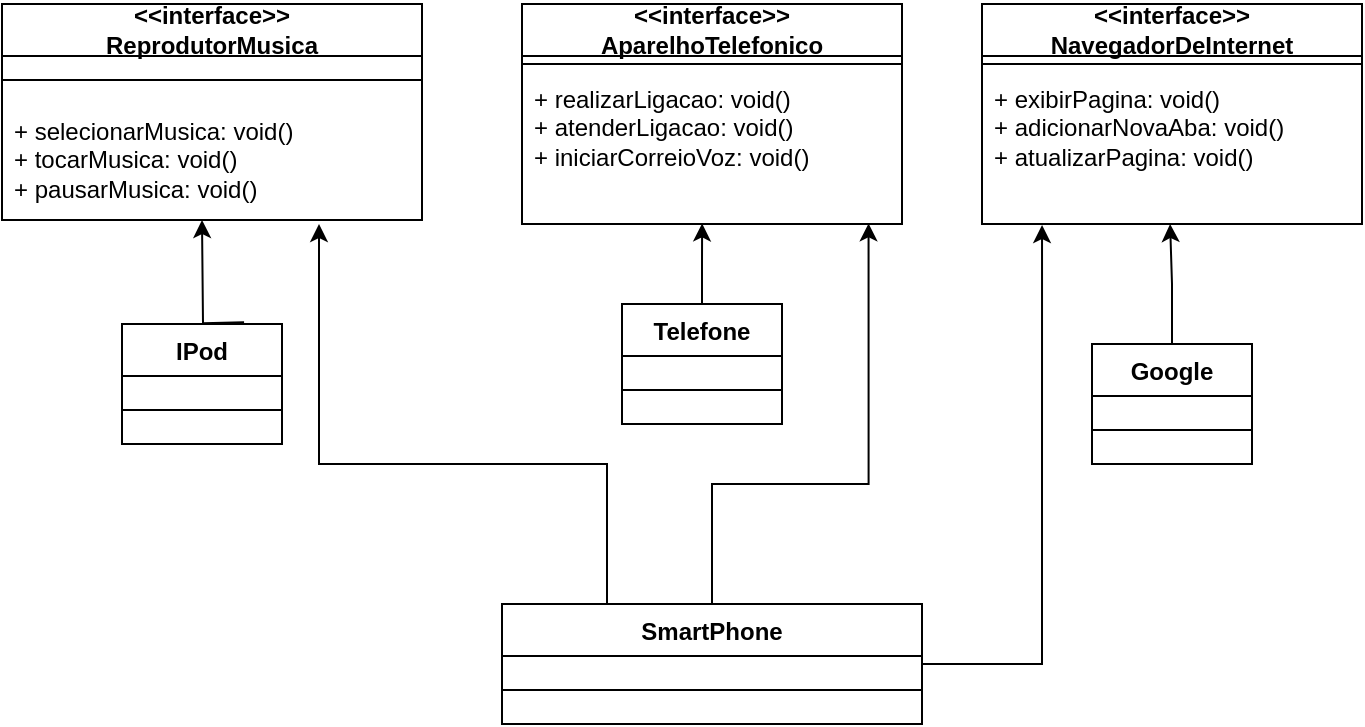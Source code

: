 <mxfile version="24.5.3" type="github">
  <diagram id="C5RBs43oDa-KdzZeNtuy" name="Page-1">
    <mxGraphModel dx="1195" dy="582" grid="1" gridSize="10" guides="1" tooltips="1" connect="1" arrows="1" fold="1" page="1" pageScale="1" pageWidth="827" pageHeight="1169" math="0" shadow="0">
      <root>
        <mxCell id="WIyWlLk6GJQsqaUBKTNV-0" />
        <mxCell id="WIyWlLk6GJQsqaUBKTNV-1" parent="WIyWlLk6GJQsqaUBKTNV-0" />
        <mxCell id="ENQ89kSXqirUxtNGe3qm-10" value="&lt;div&gt;&amp;lt;&amp;lt;interface&amp;gt;&amp;gt;&lt;/div&gt;&lt;div&gt;ReprodutorMusica&lt;/div&gt;" style="swimlane;fontStyle=1;align=center;verticalAlign=middle;childLayout=stackLayout;horizontal=1;startSize=26;horizontalStack=0;resizeParent=1;resizeParentMax=0;resizeLast=0;collapsible=1;marginBottom=0;whiteSpace=wrap;html=1;strokeWidth=1;perimeterSpacing=2;labelPosition=center;verticalLabelPosition=middle;" vertex="1" parent="WIyWlLk6GJQsqaUBKTNV-1">
          <mxGeometry x="90" y="80" width="210" height="108" as="geometry" />
        </mxCell>
        <mxCell id="ENQ89kSXqirUxtNGe3qm-12" value="" style="line;strokeWidth=1;fillColor=none;align=left;verticalAlign=middle;spacingTop=-1;spacingLeft=3;spacingRight=3;rotatable=0;labelPosition=right;points=[];portConstraint=eastwest;strokeColor=inherit;" vertex="1" parent="ENQ89kSXqirUxtNGe3qm-10">
          <mxGeometry y="26" width="210" height="24" as="geometry" />
        </mxCell>
        <mxCell id="ENQ89kSXqirUxtNGe3qm-13" value="&lt;div&gt;+ selecionarMusica: void()&lt;/div&gt;&lt;div&gt;+ tocarMusica: void()&lt;/div&gt;&lt;div&gt;+ pausarMusica: void()&lt;br&gt;&lt;/div&gt;" style="text;strokeColor=none;fillColor=none;align=left;verticalAlign=top;spacingLeft=4;spacingRight=4;overflow=hidden;rotatable=0;points=[[0,0.5],[1,0.5]];portConstraint=eastwest;whiteSpace=wrap;html=1;" vertex="1" parent="ENQ89kSXqirUxtNGe3qm-10">
          <mxGeometry y="50" width="210" height="58" as="geometry" />
        </mxCell>
        <mxCell id="ENQ89kSXqirUxtNGe3qm-14" value="&lt;div&gt;&amp;lt;&amp;lt;interface&amp;gt;&amp;gt;&lt;/div&gt;&lt;div&gt;AparelhoTelefonico&lt;/div&gt;" style="swimlane;fontStyle=1;align=center;verticalAlign=middle;childLayout=stackLayout;horizontal=1;startSize=26;horizontalStack=0;resizeParent=1;resizeParentMax=0;resizeLast=0;collapsible=1;marginBottom=0;whiteSpace=wrap;html=1;labelPosition=center;verticalLabelPosition=middle;" vertex="1" parent="WIyWlLk6GJQsqaUBKTNV-1">
          <mxGeometry x="350" y="80" width="190" height="110" as="geometry" />
        </mxCell>
        <mxCell id="ENQ89kSXqirUxtNGe3qm-15" value="" style="line;strokeWidth=1;fillColor=none;align=left;verticalAlign=middle;spacingTop=-1;spacingLeft=3;spacingRight=3;rotatable=0;labelPosition=right;points=[];portConstraint=eastwest;strokeColor=inherit;" vertex="1" parent="ENQ89kSXqirUxtNGe3qm-14">
          <mxGeometry y="26" width="190" height="8" as="geometry" />
        </mxCell>
        <mxCell id="ENQ89kSXqirUxtNGe3qm-16" value="&lt;div&gt;+ realizarLigacao: void()&lt;/div&gt;&lt;div&gt;+ atenderLigacao: void()&lt;/div&gt;&lt;div&gt;+ iniciarCorreioVoz: void()&lt;br&gt;&lt;/div&gt;" style="text;strokeColor=none;fillColor=none;align=left;verticalAlign=top;spacingLeft=4;spacingRight=4;overflow=hidden;rotatable=0;points=[[0,0.5],[1,0.5]];portConstraint=eastwest;whiteSpace=wrap;html=1;" vertex="1" parent="ENQ89kSXqirUxtNGe3qm-14">
          <mxGeometry y="34" width="190" height="76" as="geometry" />
        </mxCell>
        <mxCell id="ENQ89kSXqirUxtNGe3qm-17" value="&lt;div&gt;&amp;lt;&amp;lt;interface&amp;gt;&amp;gt;&lt;/div&gt;&lt;div&gt;NavegadorDeInternet&lt;/div&gt;" style="swimlane;fontStyle=1;align=center;verticalAlign=middle;childLayout=stackLayout;horizontal=1;startSize=26;horizontalStack=0;resizeParent=1;resizeParentMax=0;resizeLast=0;collapsible=1;marginBottom=0;whiteSpace=wrap;html=1;labelPosition=center;verticalLabelPosition=middle;" vertex="1" parent="WIyWlLk6GJQsqaUBKTNV-1">
          <mxGeometry x="580" y="80" width="190" height="110" as="geometry" />
        </mxCell>
        <mxCell id="ENQ89kSXqirUxtNGe3qm-18" value="" style="line;strokeWidth=1;fillColor=none;align=left;verticalAlign=middle;spacingTop=-1;spacingLeft=3;spacingRight=3;rotatable=0;labelPosition=right;points=[];portConstraint=eastwest;strokeColor=inherit;" vertex="1" parent="ENQ89kSXqirUxtNGe3qm-17">
          <mxGeometry y="26" width="190" height="8" as="geometry" />
        </mxCell>
        <mxCell id="ENQ89kSXqirUxtNGe3qm-19" value="&lt;div&gt;+ exibirPagina: void()&lt;/div&gt;&lt;div&gt;+ adicionarNovaAba: void()&lt;/div&gt;&lt;div&gt;+ atualizarPagina: void()&lt;br&gt;&lt;/div&gt;" style="text;strokeColor=none;fillColor=none;align=left;verticalAlign=top;spacingLeft=4;spacingRight=4;overflow=hidden;rotatable=0;points=[[0,0.5],[1,0.5]];portConstraint=eastwest;whiteSpace=wrap;html=1;" vertex="1" parent="ENQ89kSXqirUxtNGe3qm-17">
          <mxGeometry y="34" width="190" height="76" as="geometry" />
        </mxCell>
        <mxCell id="ENQ89kSXqirUxtNGe3qm-49" style="edgeStyle=orthogonalEdgeStyle;rounded=0;orthogonalLoop=1;jettySize=auto;html=1;exitX=0.25;exitY=0;exitDx=0;exitDy=0;entryX=0.75;entryY=1;entryDx=0;entryDy=0;" edge="1" parent="WIyWlLk6GJQsqaUBKTNV-1" source="ENQ89kSXqirUxtNGe3qm-20" target="ENQ89kSXqirUxtNGe3qm-10">
          <mxGeometry relative="1" as="geometry">
            <Array as="points">
              <mxPoint x="393" y="310" />
              <mxPoint x="249" y="310" />
            </Array>
          </mxGeometry>
        </mxCell>
        <mxCell id="ENQ89kSXqirUxtNGe3qm-20" value="SmartPhone" style="swimlane;fontStyle=1;align=center;verticalAlign=top;childLayout=stackLayout;horizontal=1;startSize=26;horizontalStack=0;resizeParent=1;resizeParentMax=0;resizeLast=0;collapsible=1;marginBottom=0;whiteSpace=wrap;html=1;" vertex="1" parent="WIyWlLk6GJQsqaUBKTNV-1">
          <mxGeometry x="340" y="380" width="210" height="60" as="geometry" />
        </mxCell>
        <mxCell id="ENQ89kSXqirUxtNGe3qm-21" value="" style="line;strokeWidth=1;fillColor=none;align=left;verticalAlign=middle;spacingTop=-1;spacingLeft=3;spacingRight=3;rotatable=0;labelPosition=right;points=[];portConstraint=eastwest;strokeColor=inherit;" vertex="1" parent="ENQ89kSXqirUxtNGe3qm-20">
          <mxGeometry y="26" width="210" height="34" as="geometry" />
        </mxCell>
        <mxCell id="ENQ89kSXqirUxtNGe3qm-25" value="&lt;div&gt;IPod&lt;/div&gt;&lt;div&gt;&lt;br&gt;&lt;/div&gt;" style="swimlane;fontStyle=1;align=center;verticalAlign=top;childLayout=stackLayout;horizontal=1;startSize=26;horizontalStack=0;resizeParent=1;resizeParentMax=0;resizeLast=0;collapsible=1;marginBottom=0;whiteSpace=wrap;html=1;" vertex="1" parent="WIyWlLk6GJQsqaUBKTNV-1">
          <mxGeometry x="150" y="240" width="80" height="60" as="geometry" />
        </mxCell>
        <mxCell id="ENQ89kSXqirUxtNGe3qm-26" value="" style="line;strokeWidth=1;fillColor=none;align=left;verticalAlign=middle;spacingTop=-1;spacingLeft=3;spacingRight=3;rotatable=0;labelPosition=right;points=[];portConstraint=eastwest;strokeColor=inherit;" vertex="1" parent="ENQ89kSXqirUxtNGe3qm-25">
          <mxGeometry y="26" width="80" height="34" as="geometry" />
        </mxCell>
        <mxCell id="ENQ89kSXqirUxtNGe3qm-29" style="edgeStyle=orthogonalEdgeStyle;rounded=0;orthogonalLoop=1;jettySize=auto;html=1;exitX=0.5;exitY=0;exitDx=0;exitDy=0;entryX=0.376;entryY=1.015;entryDx=0;entryDy=0;entryPerimeter=0;" edge="1" parent="WIyWlLk6GJQsqaUBKTNV-1">
          <mxGeometry relative="1" as="geometry">
            <mxPoint x="211.04" y="239.13" as="sourcePoint" />
            <mxPoint x="190.0" y="188.0" as="targetPoint" />
          </mxGeometry>
        </mxCell>
        <mxCell id="ENQ89kSXqirUxtNGe3qm-30" value="Telefone" style="swimlane;fontStyle=1;align=center;verticalAlign=top;childLayout=stackLayout;horizontal=1;startSize=26;horizontalStack=0;resizeParent=1;resizeParentMax=0;resizeLast=0;collapsible=1;marginBottom=0;whiteSpace=wrap;html=1;" vertex="1" parent="WIyWlLk6GJQsqaUBKTNV-1">
          <mxGeometry x="400" y="230" width="80" height="60" as="geometry" />
        </mxCell>
        <mxCell id="ENQ89kSXqirUxtNGe3qm-31" value="" style="line;strokeWidth=1;fillColor=none;align=left;verticalAlign=middle;spacingTop=-1;spacingLeft=3;spacingRight=3;rotatable=0;labelPosition=right;points=[];portConstraint=eastwest;strokeColor=inherit;" vertex="1" parent="ENQ89kSXqirUxtNGe3qm-30">
          <mxGeometry y="26" width="80" height="34" as="geometry" />
        </mxCell>
        <mxCell id="ENQ89kSXqirUxtNGe3qm-33" value="Google" style="swimlane;fontStyle=1;align=center;verticalAlign=top;childLayout=stackLayout;horizontal=1;startSize=26;horizontalStack=0;resizeParent=1;resizeParentMax=0;resizeLast=0;collapsible=1;marginBottom=0;whiteSpace=wrap;html=1;" vertex="1" parent="WIyWlLk6GJQsqaUBKTNV-1">
          <mxGeometry x="635" y="250" width="80" height="60" as="geometry" />
        </mxCell>
        <mxCell id="ENQ89kSXqirUxtNGe3qm-34" value="" style="line;strokeWidth=1;fillColor=none;align=left;verticalAlign=middle;spacingTop=-1;spacingLeft=3;spacingRight=3;rotatable=0;labelPosition=right;points=[];portConstraint=eastwest;strokeColor=inherit;" vertex="1" parent="ENQ89kSXqirUxtNGe3qm-33">
          <mxGeometry y="26" width="80" height="34" as="geometry" />
        </mxCell>
        <mxCell id="ENQ89kSXqirUxtNGe3qm-35" style="edgeStyle=orthogonalEdgeStyle;rounded=0;orthogonalLoop=1;jettySize=auto;html=1;exitX=0.5;exitY=0;exitDx=0;exitDy=0;entryX=0.495;entryY=1;entryDx=0;entryDy=0;entryPerimeter=0;" edge="1" parent="WIyWlLk6GJQsqaUBKTNV-1" source="ENQ89kSXqirUxtNGe3qm-33" target="ENQ89kSXqirUxtNGe3qm-19">
          <mxGeometry relative="1" as="geometry" />
        </mxCell>
        <mxCell id="ENQ89kSXqirUxtNGe3qm-50" style="edgeStyle=orthogonalEdgeStyle;rounded=0;orthogonalLoop=1;jettySize=auto;html=1;exitX=0.5;exitY=0;exitDx=0;exitDy=0;entryX=0.912;entryY=0.996;entryDx=0;entryDy=0;entryPerimeter=0;" edge="1" parent="WIyWlLk6GJQsqaUBKTNV-1" source="ENQ89kSXqirUxtNGe3qm-20" target="ENQ89kSXqirUxtNGe3qm-16">
          <mxGeometry relative="1" as="geometry">
            <Array as="points">
              <mxPoint x="445" y="320" />
              <mxPoint x="523" y="320" />
            </Array>
          </mxGeometry>
        </mxCell>
        <mxCell id="ENQ89kSXqirUxtNGe3qm-51" style="edgeStyle=orthogonalEdgeStyle;rounded=0;orthogonalLoop=1;jettySize=auto;html=1;exitX=0.5;exitY=0;exitDx=0;exitDy=0;entryX=0.474;entryY=0.996;entryDx=0;entryDy=0;entryPerimeter=0;" edge="1" parent="WIyWlLk6GJQsqaUBKTNV-1" source="ENQ89kSXqirUxtNGe3qm-30" target="ENQ89kSXqirUxtNGe3qm-16">
          <mxGeometry relative="1" as="geometry" />
        </mxCell>
        <mxCell id="ENQ89kSXqirUxtNGe3qm-55" style="edgeStyle=orthogonalEdgeStyle;rounded=0;orthogonalLoop=1;jettySize=auto;html=1;exitX=1;exitY=0.5;exitDx=0;exitDy=0;entryX=0.158;entryY=1.007;entryDx=0;entryDy=0;entryPerimeter=0;" edge="1" parent="WIyWlLk6GJQsqaUBKTNV-1" source="ENQ89kSXqirUxtNGe3qm-20" target="ENQ89kSXqirUxtNGe3qm-19">
          <mxGeometry relative="1" as="geometry" />
        </mxCell>
      </root>
    </mxGraphModel>
  </diagram>
</mxfile>
